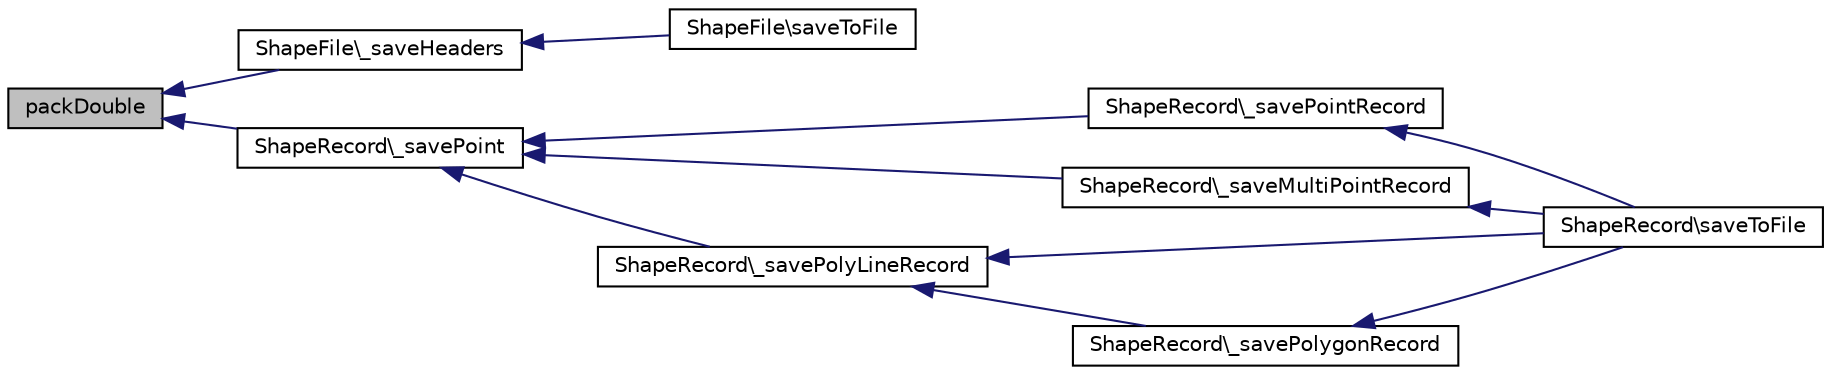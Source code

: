 digraph G
{
  edge [fontname="Helvetica",fontsize="10",labelfontname="Helvetica",labelfontsize="10"];
  node [fontname="Helvetica",fontsize="10",shape=record];
  rankdir="LR";
  Node1 [label="packDouble",height=0.2,width=0.4,color="black", fillcolor="grey75", style="filled" fontcolor="black"];
  Node1 -> Node2 [dir="back",color="midnightblue",fontsize="10",style="solid",fontname="Helvetica"];
  Node2 [label="ShapeFile\\_saveHeaders",height=0.2,width=0.4,color="black", fillcolor="white", style="filled",URL="$classShapeFile.html#abbd77a56ca53b8ba0b9c64cf14a5880d"];
  Node2 -> Node3 [dir="back",color="midnightblue",fontsize="10",style="solid",fontname="Helvetica"];
  Node3 [label="ShapeFile\\saveToFile",height=0.2,width=0.4,color="black", fillcolor="white", style="filled",URL="$classShapeFile.html#ab19e51138790c4375185ba55e0d45e92"];
  Node1 -> Node4 [dir="back",color="midnightblue",fontsize="10",style="solid",fontname="Helvetica"];
  Node4 [label="ShapeRecord\\_savePoint",height=0.2,width=0.4,color="black", fillcolor="white", style="filled",URL="$classShapeRecord.html#a356811f01ba5b7c2fa7777248b63303e"];
  Node4 -> Node5 [dir="back",color="midnightblue",fontsize="10",style="solid",fontname="Helvetica"];
  Node5 [label="ShapeRecord\\_savePointRecord",height=0.2,width=0.4,color="black", fillcolor="white", style="filled",URL="$classShapeRecord.html#a14f81317c2ebd7a2109741597a693f46"];
  Node5 -> Node6 [dir="back",color="midnightblue",fontsize="10",style="solid",fontname="Helvetica"];
  Node6 [label="ShapeRecord\\saveToFile",height=0.2,width=0.4,color="black", fillcolor="white", style="filled",URL="$classShapeRecord.html#addb85d948811b5e31ba3add64d8cc887"];
  Node4 -> Node7 [dir="back",color="midnightblue",fontsize="10",style="solid",fontname="Helvetica"];
  Node7 [label="ShapeRecord\\_saveMultiPointRecord",height=0.2,width=0.4,color="black", fillcolor="white", style="filled",URL="$classShapeRecord.html#aaebe3743276517c522039beb7d9c36b0"];
  Node7 -> Node6 [dir="back",color="midnightblue",fontsize="10",style="solid",fontname="Helvetica"];
  Node4 -> Node8 [dir="back",color="midnightblue",fontsize="10",style="solid",fontname="Helvetica"];
  Node8 [label="ShapeRecord\\_savePolyLineRecord",height=0.2,width=0.4,color="black", fillcolor="white", style="filled",URL="$classShapeRecord.html#ae3747a8916d93df6bd447b45551b441b"];
  Node8 -> Node6 [dir="back",color="midnightblue",fontsize="10",style="solid",fontname="Helvetica"];
  Node8 -> Node9 [dir="back",color="midnightblue",fontsize="10",style="solid",fontname="Helvetica"];
  Node9 [label="ShapeRecord\\_savePolygonRecord",height=0.2,width=0.4,color="black", fillcolor="white", style="filled",URL="$classShapeRecord.html#ad6be706a0179e14e6f724dedcc3a917b"];
  Node9 -> Node6 [dir="back",color="midnightblue",fontsize="10",style="solid",fontname="Helvetica"];
}
